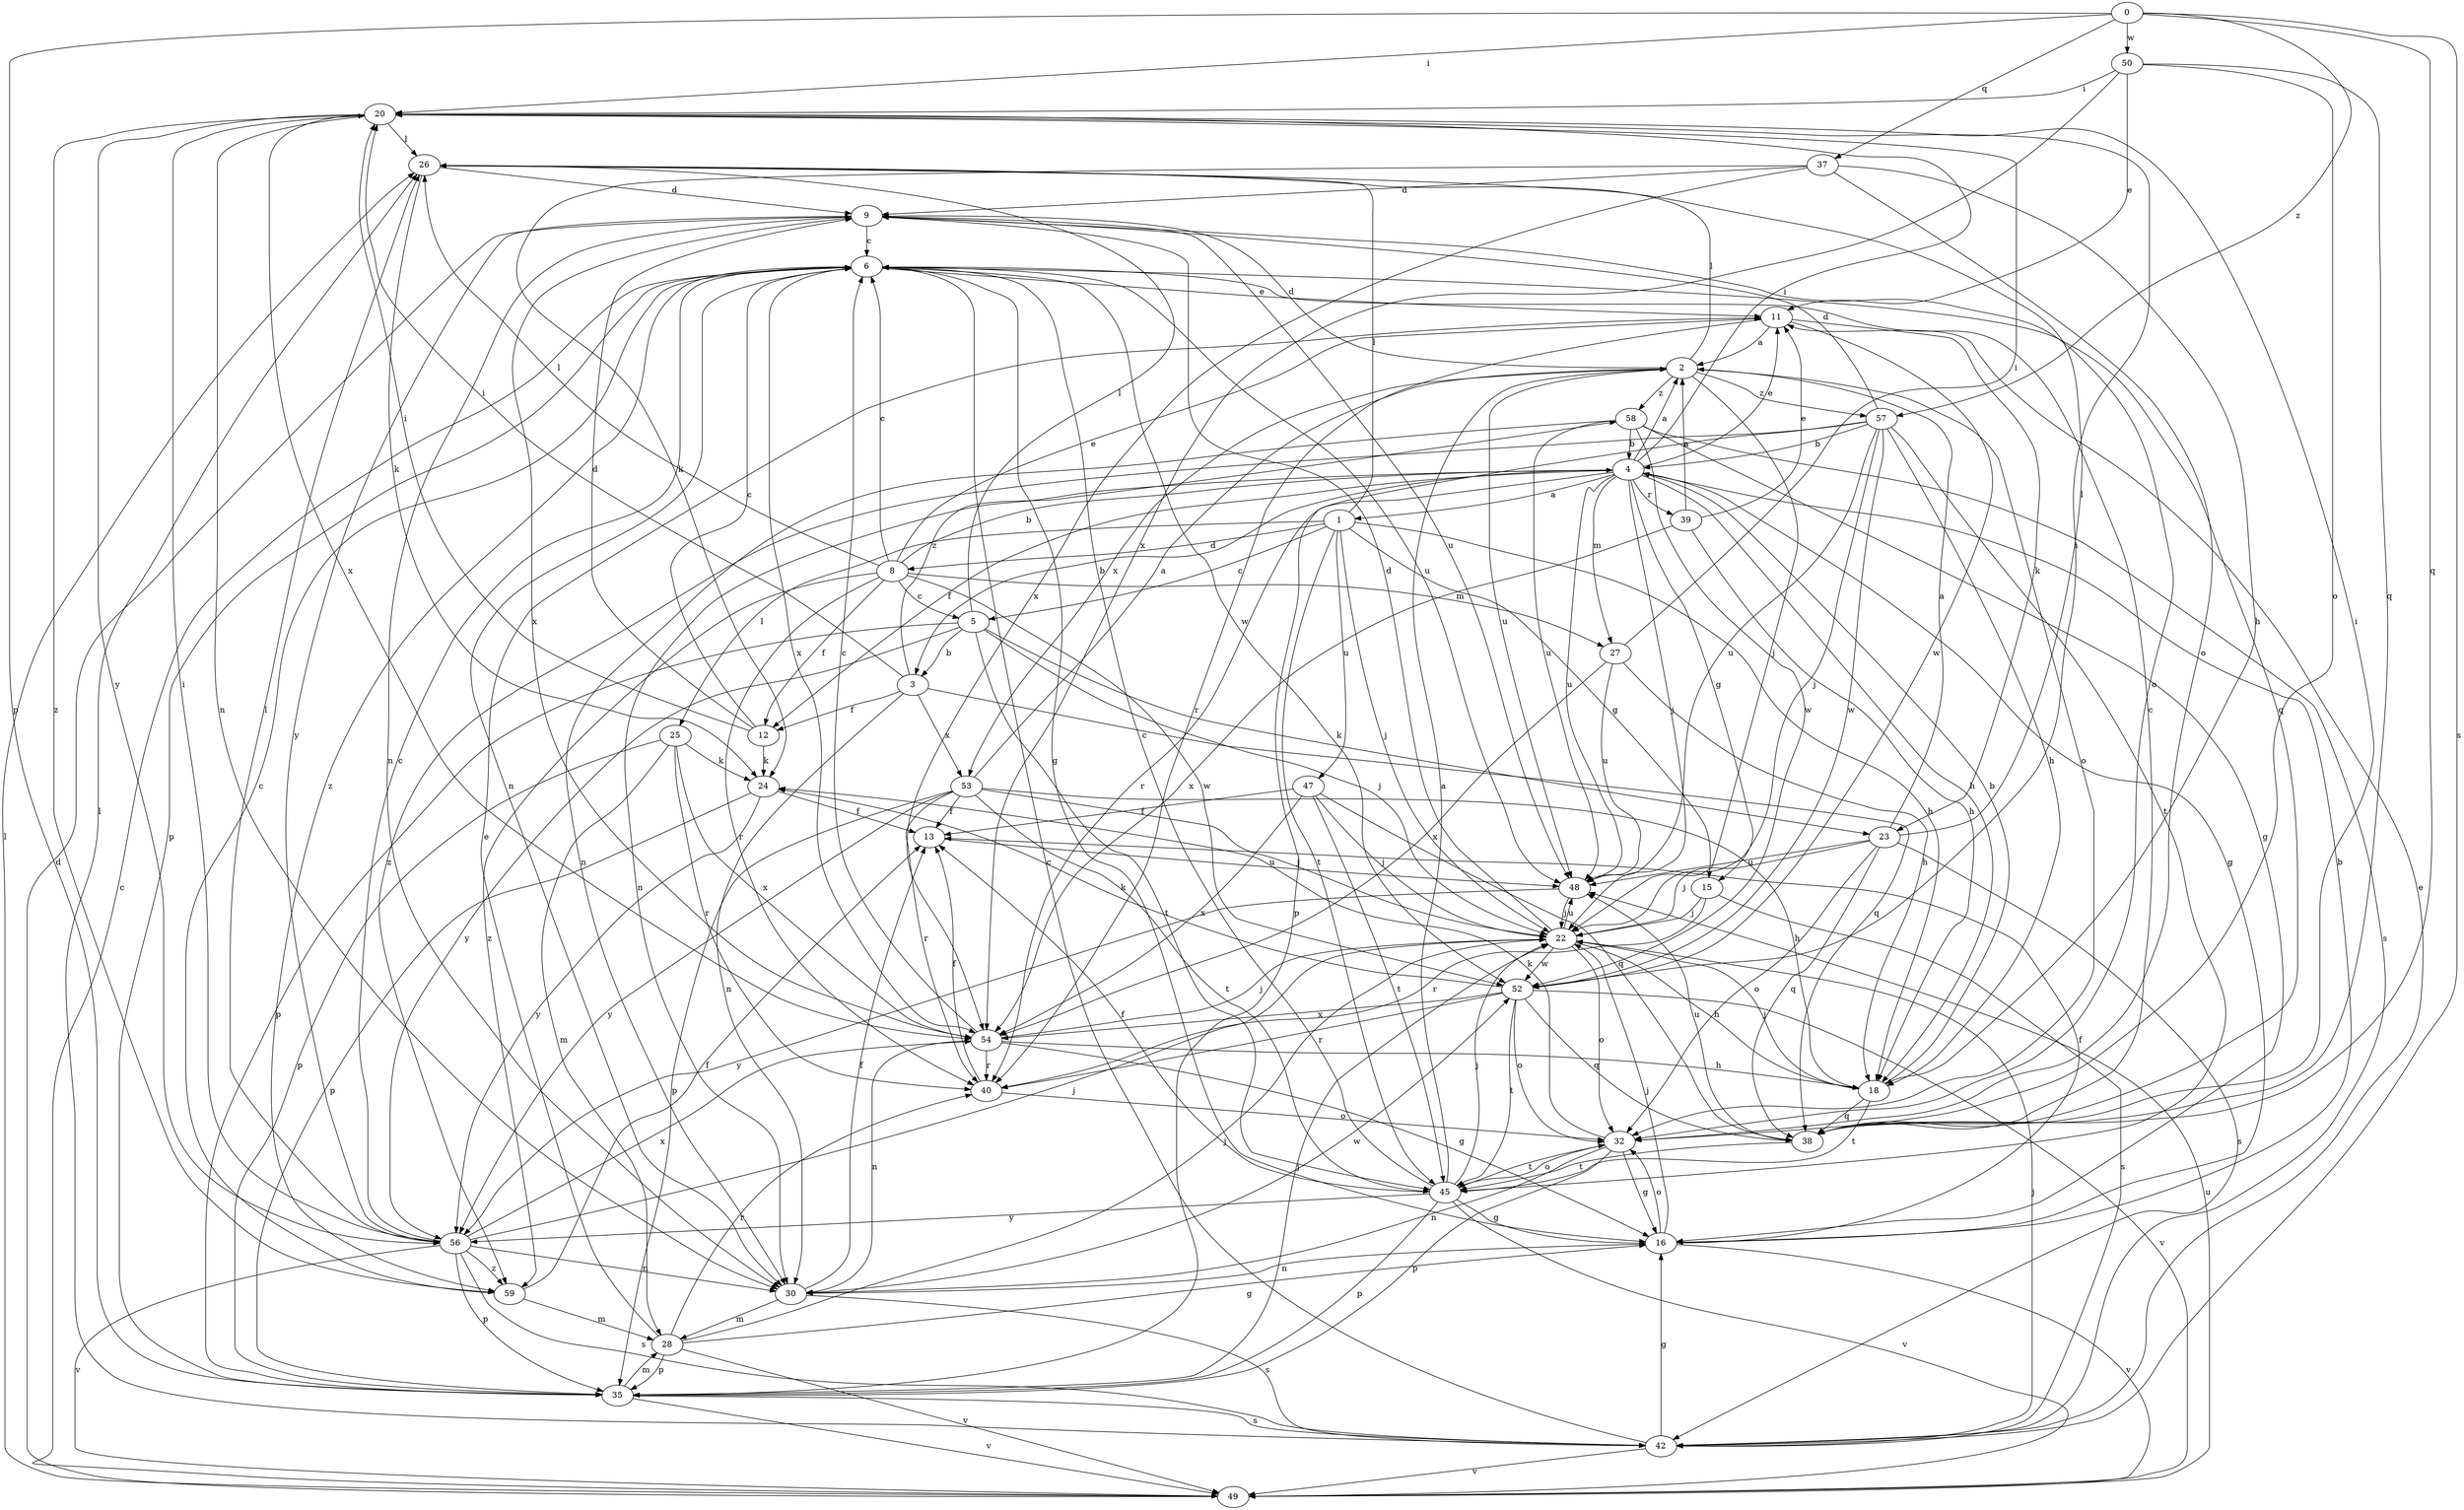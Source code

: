 strict digraph  {
0;
1;
2;
3;
4;
5;
6;
8;
9;
11;
12;
13;
15;
16;
18;
20;
22;
23;
24;
25;
26;
27;
28;
30;
32;
35;
37;
38;
39;
40;
42;
45;
47;
48;
49;
50;
52;
53;
54;
56;
57;
58;
59;
0 -> 20  [label=i];
0 -> 35  [label=p];
0 -> 37  [label=q];
0 -> 38  [label=q];
0 -> 42  [label=s];
0 -> 50  [label=w];
0 -> 57  [label=z];
1 -> 5  [label=c];
1 -> 8  [label=d];
1 -> 15  [label=g];
1 -> 18  [label=h];
1 -> 22  [label=j];
1 -> 25  [label=l];
1 -> 26  [label=l];
1 -> 45  [label=t];
1 -> 47  [label=u];
2 -> 9  [label=d];
2 -> 22  [label=j];
2 -> 26  [label=l];
2 -> 32  [label=o];
2 -> 48  [label=u];
2 -> 53  [label=x];
2 -> 57  [label=z];
2 -> 58  [label=z];
3 -> 12  [label=f];
3 -> 20  [label=i];
3 -> 30  [label=n];
3 -> 38  [label=q];
3 -> 53  [label=x];
3 -> 58  [label=z];
4 -> 1  [label=a];
4 -> 2  [label=a];
4 -> 3  [label=b];
4 -> 11  [label=e];
4 -> 12  [label=f];
4 -> 15  [label=g];
4 -> 16  [label=g];
4 -> 18  [label=h];
4 -> 20  [label=i];
4 -> 22  [label=j];
4 -> 27  [label=m];
4 -> 30  [label=n];
4 -> 39  [label=r];
4 -> 40  [label=r];
4 -> 48  [label=u];
5 -> 3  [label=b];
5 -> 22  [label=j];
5 -> 23  [label=k];
5 -> 26  [label=l];
5 -> 35  [label=p];
5 -> 45  [label=t];
5 -> 56  [label=y];
6 -> 11  [label=e];
6 -> 16  [label=g];
6 -> 30  [label=n];
6 -> 35  [label=p];
6 -> 38  [label=q];
6 -> 48  [label=u];
6 -> 52  [label=w];
6 -> 54  [label=x];
6 -> 59  [label=z];
8 -> 4  [label=b];
8 -> 5  [label=c];
8 -> 6  [label=c];
8 -> 11  [label=e];
8 -> 12  [label=f];
8 -> 26  [label=l];
8 -> 27  [label=m];
8 -> 40  [label=r];
8 -> 52  [label=w];
8 -> 59  [label=z];
9 -> 6  [label=c];
9 -> 30  [label=n];
9 -> 32  [label=o];
9 -> 48  [label=u];
9 -> 54  [label=x];
9 -> 56  [label=y];
11 -> 2  [label=a];
11 -> 23  [label=k];
11 -> 40  [label=r];
11 -> 52  [label=w];
12 -> 6  [label=c];
12 -> 9  [label=d];
12 -> 20  [label=i];
12 -> 24  [label=k];
13 -> 48  [label=u];
15 -> 22  [label=j];
15 -> 40  [label=r];
15 -> 42  [label=s];
16 -> 4  [label=b];
16 -> 13  [label=f];
16 -> 22  [label=j];
16 -> 30  [label=n];
16 -> 32  [label=o];
16 -> 49  [label=v];
18 -> 4  [label=b];
18 -> 22  [label=j];
18 -> 38  [label=q];
18 -> 45  [label=t];
20 -> 26  [label=l];
20 -> 30  [label=n];
20 -> 54  [label=x];
20 -> 56  [label=y];
20 -> 59  [label=z];
22 -> 9  [label=d];
22 -> 18  [label=h];
22 -> 32  [label=o];
22 -> 48  [label=u];
22 -> 52  [label=w];
23 -> 2  [label=a];
23 -> 22  [label=j];
23 -> 26  [label=l];
23 -> 32  [label=o];
23 -> 38  [label=q];
23 -> 42  [label=s];
23 -> 48  [label=u];
24 -> 13  [label=f];
24 -> 35  [label=p];
24 -> 56  [label=y];
25 -> 24  [label=k];
25 -> 28  [label=m];
25 -> 35  [label=p];
25 -> 40  [label=r];
25 -> 54  [label=x];
26 -> 9  [label=d];
26 -> 24  [label=k];
27 -> 18  [label=h];
27 -> 20  [label=i];
27 -> 48  [label=u];
27 -> 54  [label=x];
28 -> 11  [label=e];
28 -> 16  [label=g];
28 -> 22  [label=j];
28 -> 35  [label=p];
28 -> 40  [label=r];
28 -> 49  [label=v];
30 -> 13  [label=f];
30 -> 28  [label=m];
30 -> 42  [label=s];
30 -> 52  [label=w];
32 -> 16  [label=g];
32 -> 24  [label=k];
32 -> 30  [label=n];
32 -> 35  [label=p];
32 -> 45  [label=t];
35 -> 22  [label=j];
35 -> 28  [label=m];
35 -> 42  [label=s];
35 -> 49  [label=v];
37 -> 9  [label=d];
37 -> 18  [label=h];
37 -> 24  [label=k];
37 -> 32  [label=o];
37 -> 54  [label=x];
38 -> 6  [label=c];
38 -> 20  [label=i];
38 -> 45  [label=t];
38 -> 48  [label=u];
39 -> 2  [label=a];
39 -> 11  [label=e];
39 -> 18  [label=h];
39 -> 54  [label=x];
40 -> 13  [label=f];
40 -> 32  [label=o];
42 -> 6  [label=c];
42 -> 11  [label=e];
42 -> 16  [label=g];
42 -> 22  [label=j];
42 -> 26  [label=l];
42 -> 49  [label=v];
45 -> 2  [label=a];
45 -> 6  [label=c];
45 -> 13  [label=f];
45 -> 16  [label=g];
45 -> 22  [label=j];
45 -> 32  [label=o];
45 -> 35  [label=p];
45 -> 49  [label=v];
45 -> 56  [label=y];
47 -> 13  [label=f];
47 -> 22  [label=j];
47 -> 38  [label=q];
47 -> 45  [label=t];
47 -> 54  [label=x];
48 -> 22  [label=j];
48 -> 56  [label=y];
49 -> 6  [label=c];
49 -> 9  [label=d];
49 -> 26  [label=l];
49 -> 48  [label=u];
50 -> 11  [label=e];
50 -> 20  [label=i];
50 -> 32  [label=o];
50 -> 38  [label=q];
50 -> 54  [label=x];
52 -> 20  [label=i];
52 -> 24  [label=k];
52 -> 32  [label=o];
52 -> 38  [label=q];
52 -> 40  [label=r];
52 -> 45  [label=t];
52 -> 49  [label=v];
52 -> 54  [label=x];
53 -> 2  [label=a];
53 -> 13  [label=f];
53 -> 18  [label=h];
53 -> 22  [label=j];
53 -> 35  [label=p];
53 -> 40  [label=r];
53 -> 45  [label=t];
53 -> 56  [label=y];
54 -> 6  [label=c];
54 -> 16  [label=g];
54 -> 18  [label=h];
54 -> 22  [label=j];
54 -> 30  [label=n];
54 -> 40  [label=r];
56 -> 6  [label=c];
56 -> 20  [label=i];
56 -> 22  [label=j];
56 -> 26  [label=l];
56 -> 30  [label=n];
56 -> 35  [label=p];
56 -> 42  [label=s];
56 -> 49  [label=v];
56 -> 54  [label=x];
56 -> 59  [label=z];
57 -> 4  [label=b];
57 -> 9  [label=d];
57 -> 18  [label=h];
57 -> 22  [label=j];
57 -> 35  [label=p];
57 -> 45  [label=t];
57 -> 48  [label=u];
57 -> 52  [label=w];
57 -> 59  [label=z];
58 -> 4  [label=b];
58 -> 16  [label=g];
58 -> 30  [label=n];
58 -> 42  [label=s];
58 -> 48  [label=u];
58 -> 52  [label=w];
59 -> 6  [label=c];
59 -> 13  [label=f];
59 -> 28  [label=m];
}
